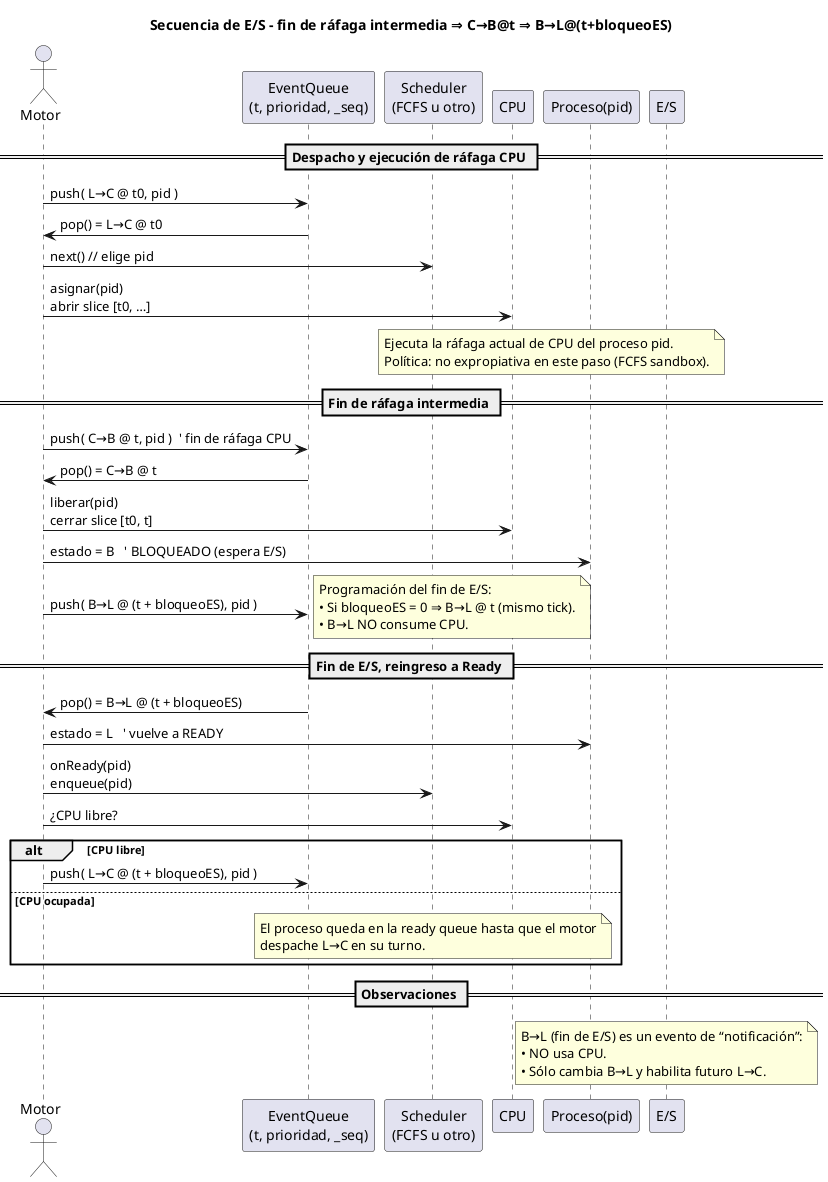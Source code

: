 @startuml 04-secuencia-io
title Secuencia de E/S – fin de ráfaga intermedia ⇒ C→B@t ⇒ B→L@(t+bloqueoES)

actor "Motor" as ENG
participant "EventQueue\n(t, prioridad, _seq)" as EQ
participant "Scheduler\n(FCFS u otro)" as SCH
participant "CPU" as CPU
participant "Proceso(pid)" as P
participant "E/S" as IO

== Despacho y ejecución de ráfaga CPU ==
ENG -> EQ : push( L→C @ t0, pid )
EQ -> ENG : pop() = L→C @ t0
ENG -> SCH : next() // elige pid
ENG -> CPU : asignar(pid)\nabrir slice [t0, …]
note over CPU,P
  Ejecuta la ráfaga actual de CPU del proceso pid.
  Política: no expropiativa en este paso (FCFS sandbox).
end note

== Fin de ráfaga intermedia ==
ENG -> EQ : push( C→B @ t, pid )  ' fin de ráfaga CPU
EQ -> ENG : pop() = C→B @ t
ENG -> CPU : liberar(pid)\ncerrar slice [t0, t]
ENG -> P : estado = B   ' BLOQUEADO (espera E/S)
ENG -> EQ : push( B→L @ (t + bloqueoES), pid )
note right
  Programación del fin de E/S:
  • Si bloqueoES = 0 ⇒ B→L @ t (mismo tick).
  • B→L NO consume CPU.
end note

== Fin de E/S, reingreso a Ready ==
EQ -> ENG : pop() = B→L @ (t + bloqueoES)
ENG -> P : estado = L   ' vuelve a READY
ENG -> SCH : onReady(pid)\nenqueue(pid)
ENG -> CPU : ¿CPU libre?
alt CPU libre
  ENG -> EQ : push( L→C @ (t + bloqueoES), pid )
else CPU ocupada
  note over SCH
    El proceso queda en la ready queue hasta que el motor
    despache L→C en su turno.
  end note
end

== Observaciones ==
note over IO
  B→L (fin de E/S) es un evento de “notificación”:
  • NO usa CPU.
  • Sólo cambia B→L y habilita futuro L→C.
end note

@enduml
